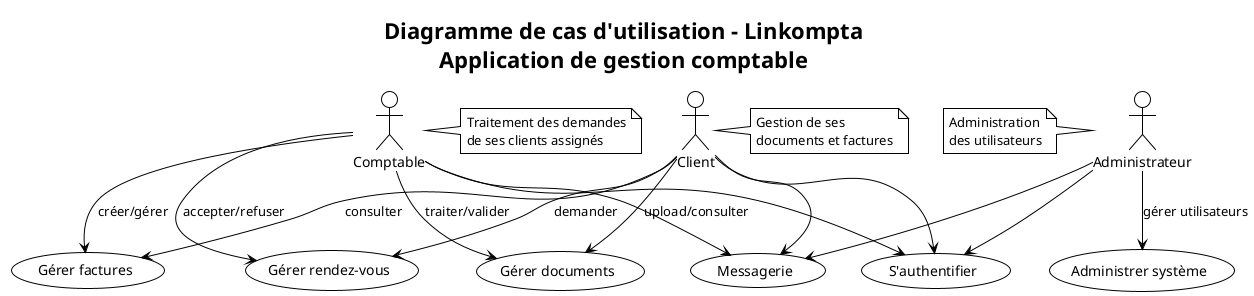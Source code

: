 @startuml Linkompta_Diagramme_Utilisation
!theme plain
title Diagramme de cas d'utilisation - Linkompta\nApplication de gestion comptable

' Définition des acteurs
actor "Client" as Client
actor "Comptable" as Comptable  
actor "Administrateur" as Admin

' Cas d'utilisation principaux
usecase "S'authentifier" as UC_Auth
usecase "Gérer documents" as UC_Documents
usecase "Gérer factures" as UC_Factures
usecase "Gérer rendez-vous" as UC_RDV
usecase "Messagerie" as UC_Messages
usecase "Administrer système" as UC_Admin

' Relations Client
Client --> UC_Auth
Client --> UC_Documents : upload/consulter
Client --> UC_Factures : consulter
Client --> UC_RDV : demander
Client --> UC_Messages

' Relations Comptable
Comptable --> UC_Auth
Comptable --> UC_Documents : traiter/valider
Comptable --> UC_Factures : créer/gérer
Comptable --> UC_RDV : accepter/refuser
Comptable --> UC_Messages

' Relations Administrateur
Admin --> UC_Auth
Admin --> UC_Admin : gérer utilisateurs
Admin --> UC_Messages

' Notes explicatives
note right of Client : Gestion de ses\ndocuments et factures
note right of Comptable : Traitement des demandes\nde ses clients assignés
note left of Admin : Administration\ndes utilisateurs

@enduml
